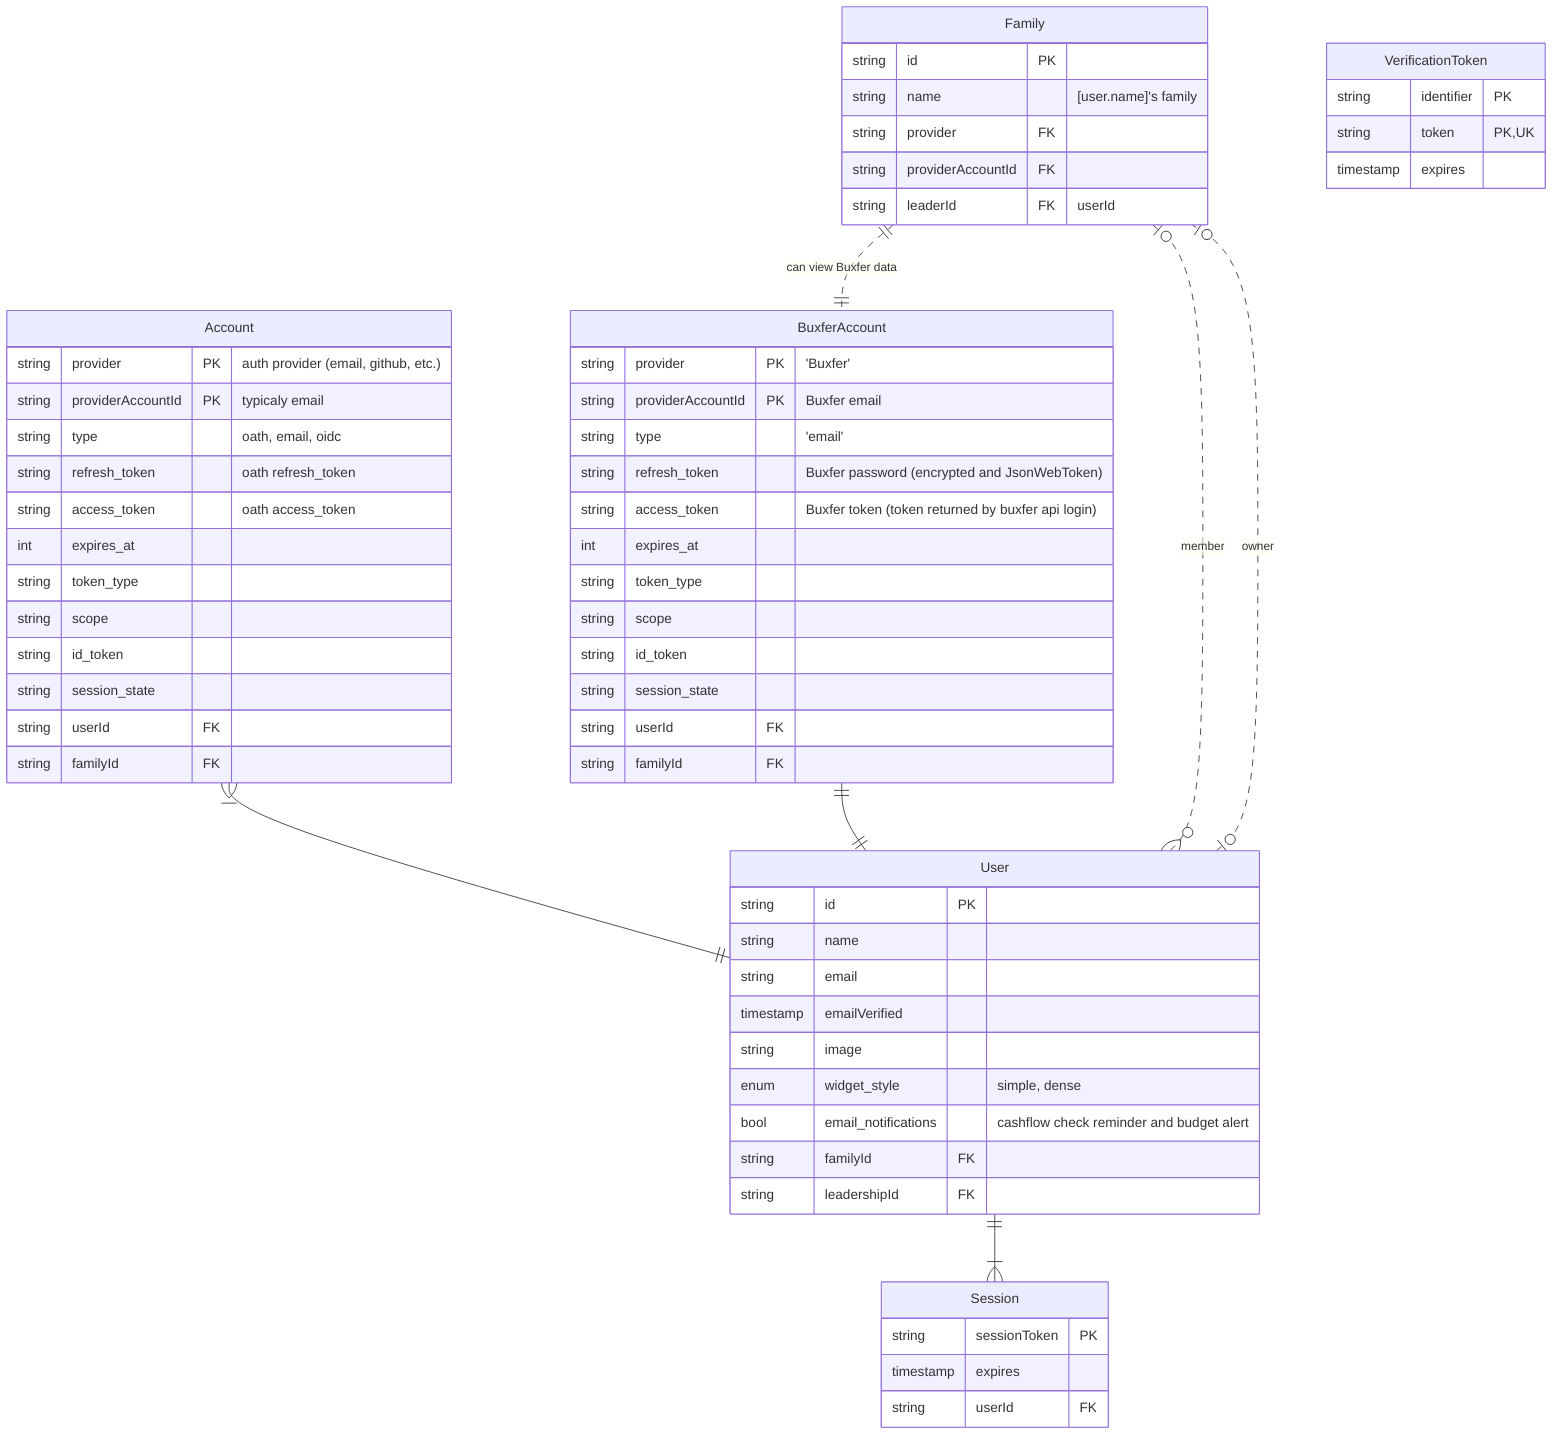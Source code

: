 erDiagram
    Family ||..|| BuxferAccount : "can view Buxfer data"
    Account }|--|| User : ""
    BuxferAccount ||--|| User : ""
    User |o..o| Family : "owner"
    Family |o..o{ User : "member"
    User ||--|{ Session : ""
    VerificationToken

    VerificationToken {
        string identifier PK
        string token PK, UK
        timestamp expires
    }

    %% Users are invite only.
    User {
        string id PK
        string name
        string email
        timestamp emailVerified
        string image
        enum widget_style "simple, dense"
        bool email_notifications "cashflow check reminder and budget alert"
        string familyId FK
        string leadershipId FK
    }

    %% Family members are invite only.
    Family {
        string id PK
        string name "[user.name]'s family"
        string provider FK
        string providerAccountId FK
        string leaderId FK "userId"
    }

    %% for oath accounts and linking accounts (specifically Buxfer only)
    %% buxfer password - (encrypted and JsonWebToken)
    %% buxfer_token should be passed through as cookie to allow expiring
    %% on expire of buxfer_token use refresh_token (buxfer password) to relogin.
    Account {
        string provider PK "auth provider (email, github, etc.)"
        string providerAccountId PK "typicaly email"
        string type "oath, email, oidc"
        string refresh_token "oath refresh_token"
        string access_token "oath access_token"
        int expires_at
        string token_type
        string scope
        string id_token
        string session_state
        string userId FK
        string familyId FK
    }

    Session {
        string sessionToken PK
        timestamp expires
        string userId FK
    }

    BuxferAccount {
        string provider PK "'Buxfer'"
        string providerAccountId PK "Buxfer email"
        string type "'email'"
        string refresh_token "Buxfer password (encrypted and JsonWebToken)"
        string access_token "Buxfer token (token returned by buxfer api login)"
        int expires_at
        string token_type
        string scope
        string id_token
        string session_state
        string userId FK
        string familyId FK
    }